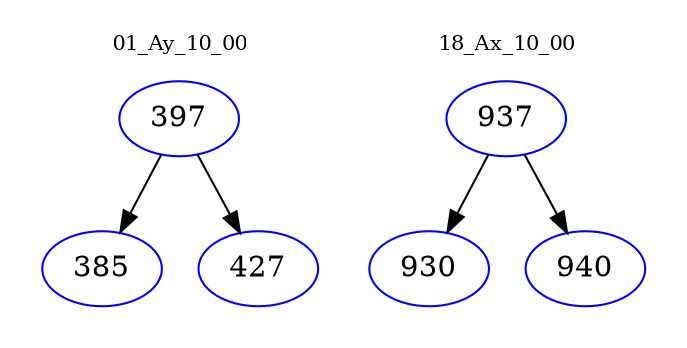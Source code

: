 digraph{
subgraph cluster_0 {
color = white
label = "01_Ay_10_00";
fontsize=10;
T0_397 [label="397", color="blue"]
T0_397 -> T0_385 [color="black"]
T0_385 [label="385", color="blue"]
T0_397 -> T0_427 [color="black"]
T0_427 [label="427", color="blue"]
}
subgraph cluster_1 {
color = white
label = "18_Ax_10_00";
fontsize=10;
T1_937 [label="937", color="blue"]
T1_937 -> T1_930 [color="black"]
T1_930 [label="930", color="blue"]
T1_937 -> T1_940 [color="black"]
T1_940 [label="940", color="blue"]
}
}
